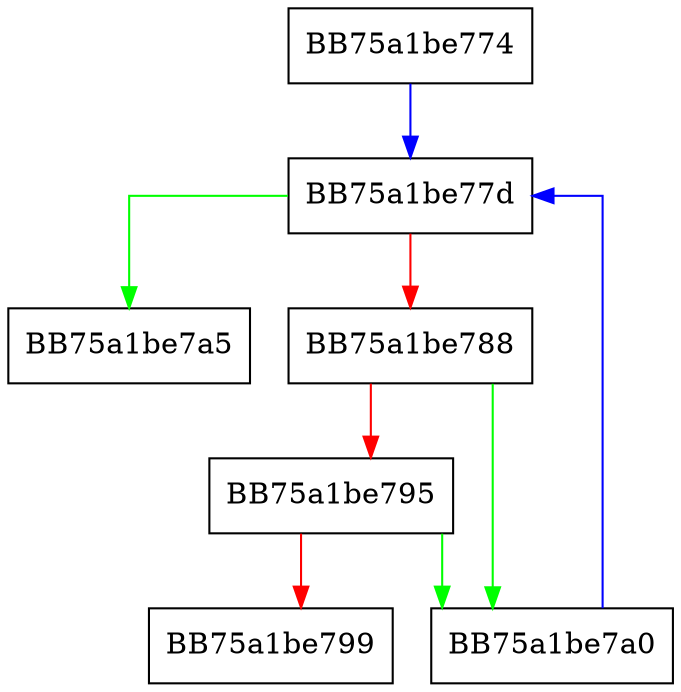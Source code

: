 digraph pattNopCmp {
  node [shape="box"];
  graph [splines=ortho];
  BB75a1be774 -> BB75a1be77d [color="blue"];
  BB75a1be77d -> BB75a1be7a5 [color="green"];
  BB75a1be77d -> BB75a1be788 [color="red"];
  BB75a1be788 -> BB75a1be7a0 [color="green"];
  BB75a1be788 -> BB75a1be795 [color="red"];
  BB75a1be795 -> BB75a1be7a0 [color="green"];
  BB75a1be795 -> BB75a1be799 [color="red"];
  BB75a1be7a0 -> BB75a1be77d [color="blue"];
}